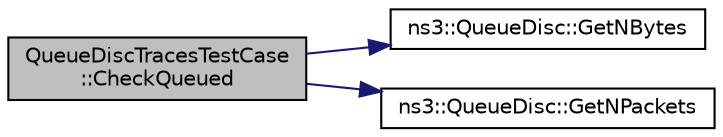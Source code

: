 digraph "QueueDiscTracesTestCase::CheckQueued"
{
 // LATEX_PDF_SIZE
  edge [fontname="Helvetica",fontsize="10",labelfontname="Helvetica",labelfontsize="10"];
  node [fontname="Helvetica",fontsize="10",shape=record];
  rankdir="LR";
  Node1 [label="QueueDiscTracesTestCase\l::CheckQueued",height=0.2,width=0.4,color="black", fillcolor="grey75", style="filled", fontcolor="black",tooltip="Check that queued packets/bytes are consistent with what is expected."];
  Node1 -> Node2 [color="midnightblue",fontsize="10",style="solid",fontname="Helvetica"];
  Node2 [label="ns3::QueueDisc::GetNBytes",height=0.2,width=0.4,color="black", fillcolor="white", style="filled",URL="$classns3_1_1_queue_disc.html#a232c18b392b0719d72705e904711e101",tooltip="Get the amount of bytes stored by the queue disc."];
  Node1 -> Node3 [color="midnightblue",fontsize="10",style="solid",fontname="Helvetica"];
  Node3 [label="ns3::QueueDisc::GetNPackets",height=0.2,width=0.4,color="black", fillcolor="white", style="filled",URL="$classns3_1_1_queue_disc.html#a9b5a4899a463e6a926b18c2bf7f71d00",tooltip="Get the number of packets stored by the queue disc."];
}
